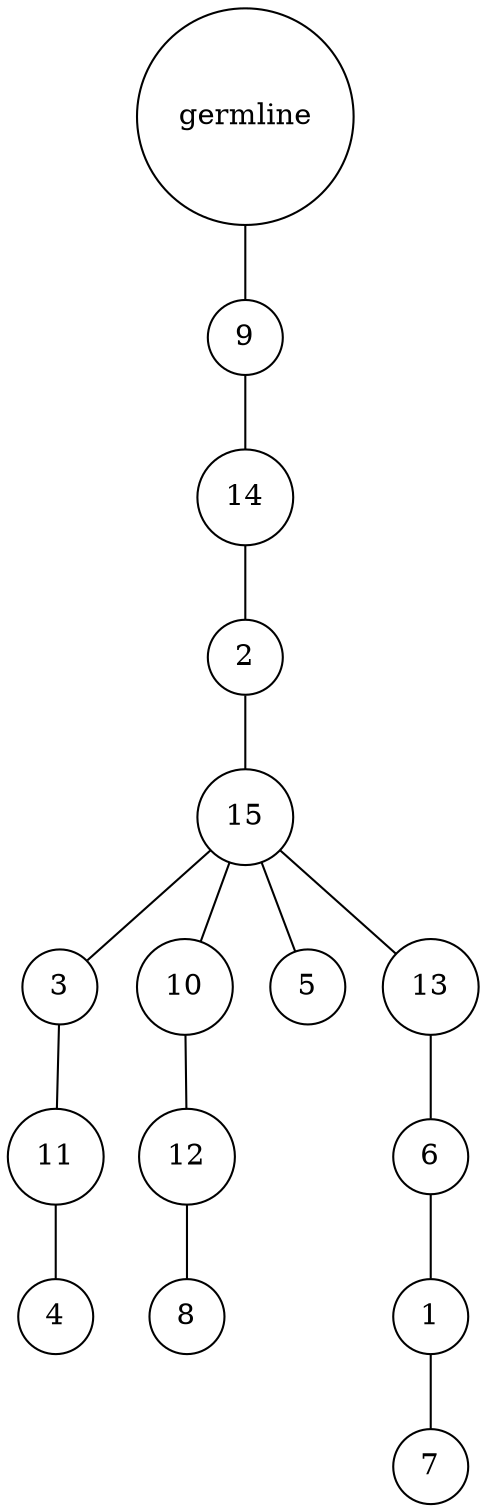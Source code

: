 graph {
	rankdir=UD;
	splines=line;
	node [shape=circle]
	"0x7f25fd909ee0" [label="germline"];
	"0x7f25fd909f10" [label="9"];
	"0x7f25fd909ee0" -- "0x7f25fd909f10" ;
	"0x7f25fd909f40" [label="14"];
	"0x7f25fd909f10" -- "0x7f25fd909f40" ;
	"0x7f25fd909f70" [label="2"];
	"0x7f25fd909f40" -- "0x7f25fd909f70" ;
	"0x7f25fd909fa0" [label="15"];
	"0x7f25fd909f70" -- "0x7f25fd909fa0" ;
	"0x7f25fd909fd0" [label="3"];
	"0x7f25fd909fa0" -- "0x7f25fd909fd0" ;
	"0x7f262850e040" [label="11"];
	"0x7f25fd909fd0" -- "0x7f262850e040" ;
	"0x7f262850e070" [label="4"];
	"0x7f262850e040" -- "0x7f262850e070" ;
	"0x7f262850e0a0" [label="10"];
	"0x7f25fd909fa0" -- "0x7f262850e0a0" ;
	"0x7f262850e0d0" [label="12"];
	"0x7f262850e0a0" -- "0x7f262850e0d0" ;
	"0x7f262850e100" [label="8"];
	"0x7f262850e0d0" -- "0x7f262850e100" ;
	"0x7f262850e130" [label="5"];
	"0x7f25fd909fa0" -- "0x7f262850e130" ;
	"0x7f262850e160" [label="13"];
	"0x7f25fd909fa0" -- "0x7f262850e160" ;
	"0x7f262850e190" [label="6"];
	"0x7f262850e160" -- "0x7f262850e190" ;
	"0x7f262850e1c0" [label="1"];
	"0x7f262850e190" -- "0x7f262850e1c0" ;
	"0x7f262850e1f0" [label="7"];
	"0x7f262850e1c0" -- "0x7f262850e1f0" ;
}
